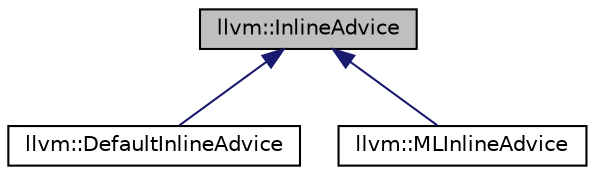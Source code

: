 digraph "llvm::InlineAdvice"
{
 // LATEX_PDF_SIZE
  bgcolor="transparent";
  edge [fontname="Helvetica",fontsize="10",labelfontname="Helvetica",labelfontsize="10"];
  node [fontname="Helvetica",fontsize="10",shape=record];
  Node1 [label="llvm::InlineAdvice",height=0.2,width=0.4,color="black", fillcolor="grey75", style="filled", fontcolor="black",tooltip="Capture state between an inlining decision having had been made, and its impact being observable."];
  Node1 -> Node2 [dir="back",color="midnightblue",fontsize="10",style="solid",fontname="Helvetica"];
  Node2 [label="llvm::DefaultInlineAdvice",height=0.2,width=0.4,color="black",URL="$classllvm_1_1DefaultInlineAdvice.html",tooltip=" "];
  Node1 -> Node3 [dir="back",color="midnightblue",fontsize="10",style="solid",fontname="Helvetica"];
  Node3 [label="llvm::MLInlineAdvice",height=0.2,width=0.4,color="black",URL="$classllvm_1_1MLInlineAdvice.html",tooltip="InlineAdvice that tracks changes post inlining."];
}
